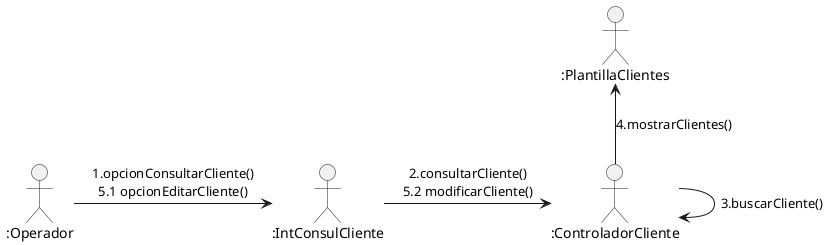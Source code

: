 @startuml
    allow_mixing

    actor ":Operador" as operador
    boundary ":IntConsulCliente" as intConsulCliente
    control ":ControladorCliente" as ctrlCliente
    collections ":PlantillaClientes" as plantiCliente

    operador -> intConsulCliente : "1.opcionConsultarCliente()\n5.1 opcionEditarCliente()"
    intConsulCliente -> ctrlCliente : "2.consultarCliente()\n5.2 modificarCliente()"
    ctrlCliente -> ctrlCliente : "3.buscarCliente()"
    ctrlCliente -up-> plantiCliente : "4.mostrarClientes()"

@enduml